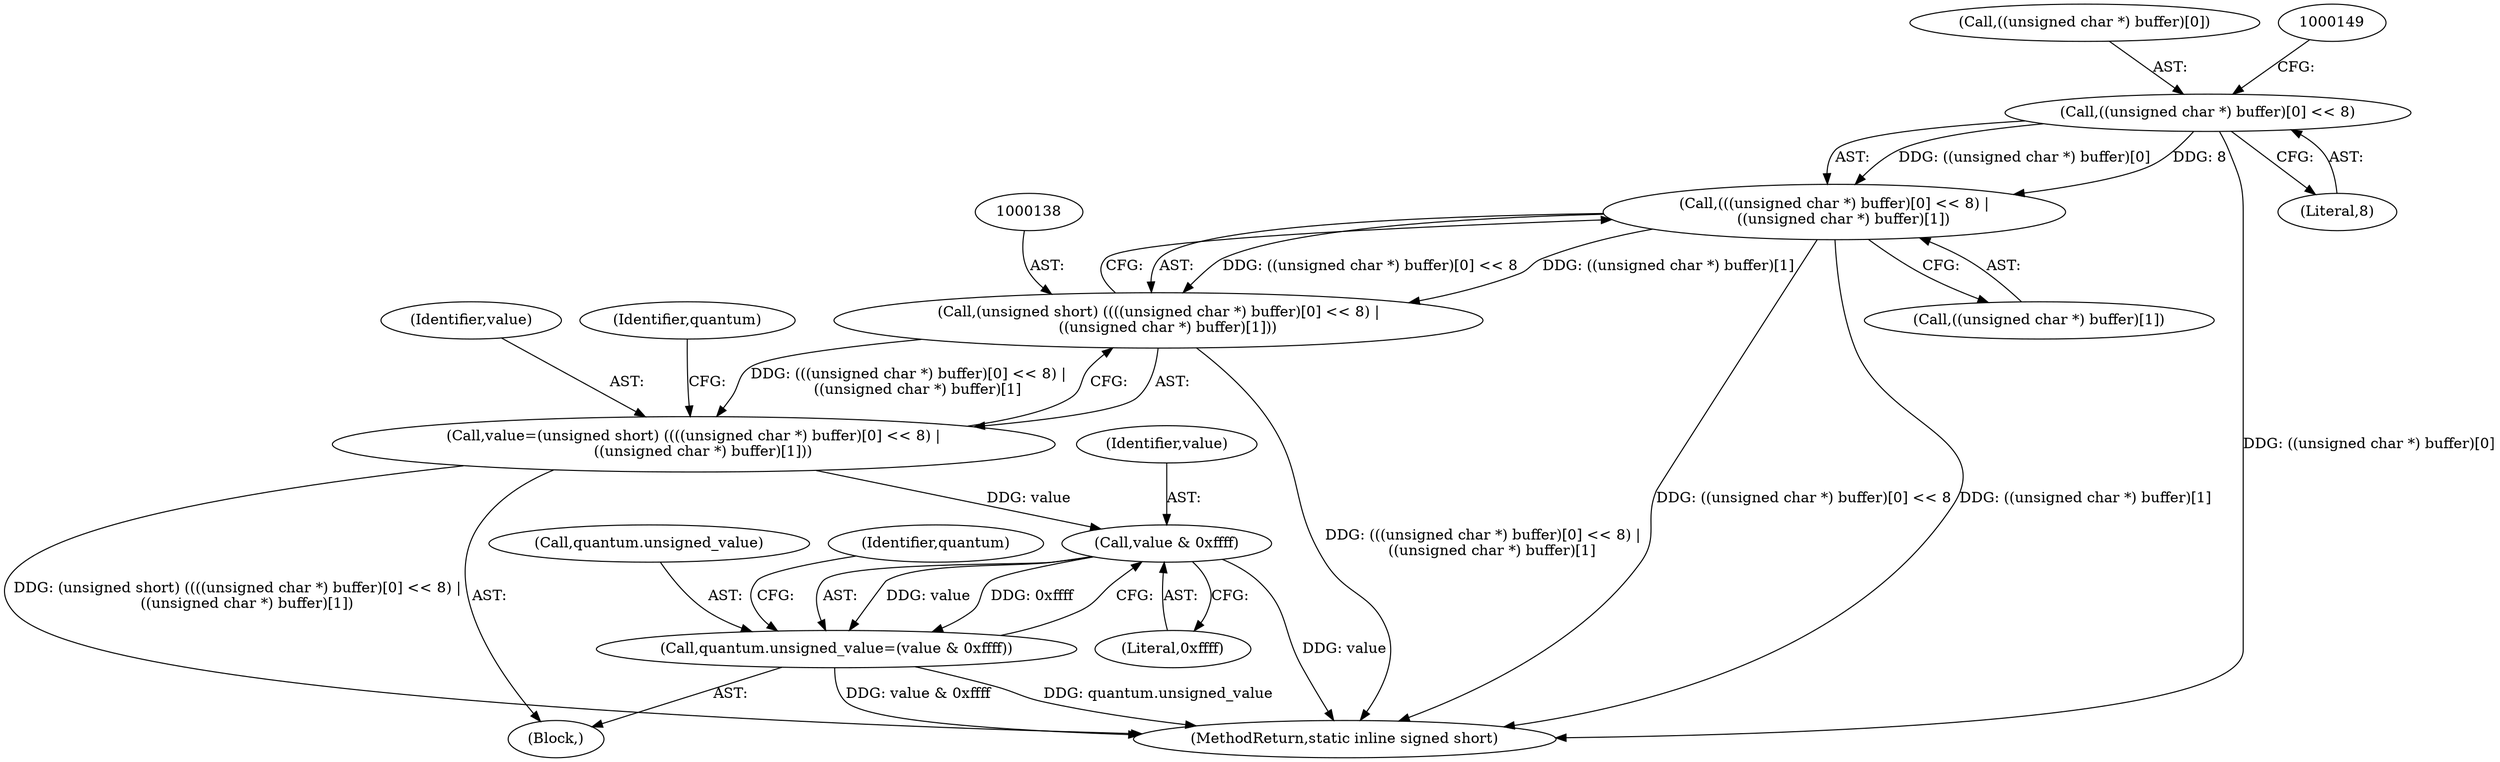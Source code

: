 digraph "1_ImageMagick_d8ab7f046587f2e9f734b687ba7e6e10147c294b_9@array" {
"1000139" [label="(Call,(((unsigned char *) buffer)[0] << 8) |\n    ((unsigned char *) buffer)[1])"];
"1000140" [label="(Call,((unsigned char *) buffer)[0] << 8)"];
"1000137" [label="(Call,(unsigned short) ((((unsigned char *) buffer)[0] << 8) |\n    ((unsigned char *) buffer)[1]))"];
"1000135" [label="(Call,value=(unsigned short) ((((unsigned char *) buffer)[0] << 8) |\n    ((unsigned char *) buffer)[1]))"];
"1000156" [label="(Call,value & 0xffff)"];
"1000152" [label="(Call,quantum.unsigned_value=(value & 0xffff))"];
"1000147" [label="(Call,((unsigned char *) buffer)[1])"];
"1000137" [label="(Call,(unsigned short) ((((unsigned char *) buffer)[0] << 8) |\n    ((unsigned char *) buffer)[1]))"];
"1000136" [label="(Identifier,value)"];
"1000156" [label="(Call,value & 0xffff)"];
"1000152" [label="(Call,quantum.unsigned_value=(value & 0xffff))"];
"1000139" [label="(Call,(((unsigned char *) buffer)[0] << 8) |\n    ((unsigned char *) buffer)[1])"];
"1000103" [label="(Block,)"];
"1000154" [label="(Identifier,quantum)"];
"1000146" [label="(Literal,8)"];
"1000141" [label="(Call,((unsigned char *) buffer)[0])"];
"1000161" [label="(Identifier,quantum)"];
"1000135" [label="(Call,value=(unsigned short) ((((unsigned char *) buffer)[0] << 8) |\n    ((unsigned char *) buffer)[1]))"];
"1000158" [label="(Literal,0xffff)"];
"1000153" [label="(Call,quantum.unsigned_value)"];
"1000163" [label="(MethodReturn,static inline signed short)"];
"1000140" [label="(Call,((unsigned char *) buffer)[0] << 8)"];
"1000157" [label="(Identifier,value)"];
"1000139" -> "1000137"  [label="AST: "];
"1000139" -> "1000147"  [label="CFG: "];
"1000140" -> "1000139"  [label="AST: "];
"1000147" -> "1000139"  [label="AST: "];
"1000137" -> "1000139"  [label="CFG: "];
"1000139" -> "1000163"  [label="DDG: ((unsigned char *) buffer)[0] << 8"];
"1000139" -> "1000163"  [label="DDG: ((unsigned char *) buffer)[1]"];
"1000139" -> "1000137"  [label="DDG: ((unsigned char *) buffer)[0] << 8"];
"1000139" -> "1000137"  [label="DDG: ((unsigned char *) buffer)[1]"];
"1000140" -> "1000139"  [label="DDG: ((unsigned char *) buffer)[0]"];
"1000140" -> "1000139"  [label="DDG: 8"];
"1000140" -> "1000146"  [label="CFG: "];
"1000141" -> "1000140"  [label="AST: "];
"1000146" -> "1000140"  [label="AST: "];
"1000149" -> "1000140"  [label="CFG: "];
"1000140" -> "1000163"  [label="DDG: ((unsigned char *) buffer)[0]"];
"1000137" -> "1000135"  [label="AST: "];
"1000138" -> "1000137"  [label="AST: "];
"1000135" -> "1000137"  [label="CFG: "];
"1000137" -> "1000163"  [label="DDG: (((unsigned char *) buffer)[0] << 8) |\n    ((unsigned char *) buffer)[1]"];
"1000137" -> "1000135"  [label="DDG: (((unsigned char *) buffer)[0] << 8) |\n    ((unsigned char *) buffer)[1]"];
"1000135" -> "1000103"  [label="AST: "];
"1000136" -> "1000135"  [label="AST: "];
"1000154" -> "1000135"  [label="CFG: "];
"1000135" -> "1000163"  [label="DDG: (unsigned short) ((((unsigned char *) buffer)[0] << 8) |\n    ((unsigned char *) buffer)[1])"];
"1000135" -> "1000156"  [label="DDG: value"];
"1000156" -> "1000152"  [label="AST: "];
"1000156" -> "1000158"  [label="CFG: "];
"1000157" -> "1000156"  [label="AST: "];
"1000158" -> "1000156"  [label="AST: "];
"1000152" -> "1000156"  [label="CFG: "];
"1000156" -> "1000163"  [label="DDG: value"];
"1000156" -> "1000152"  [label="DDG: value"];
"1000156" -> "1000152"  [label="DDG: 0xffff"];
"1000152" -> "1000103"  [label="AST: "];
"1000153" -> "1000152"  [label="AST: "];
"1000161" -> "1000152"  [label="CFG: "];
"1000152" -> "1000163"  [label="DDG: quantum.unsigned_value"];
"1000152" -> "1000163"  [label="DDG: value & 0xffff"];
}
